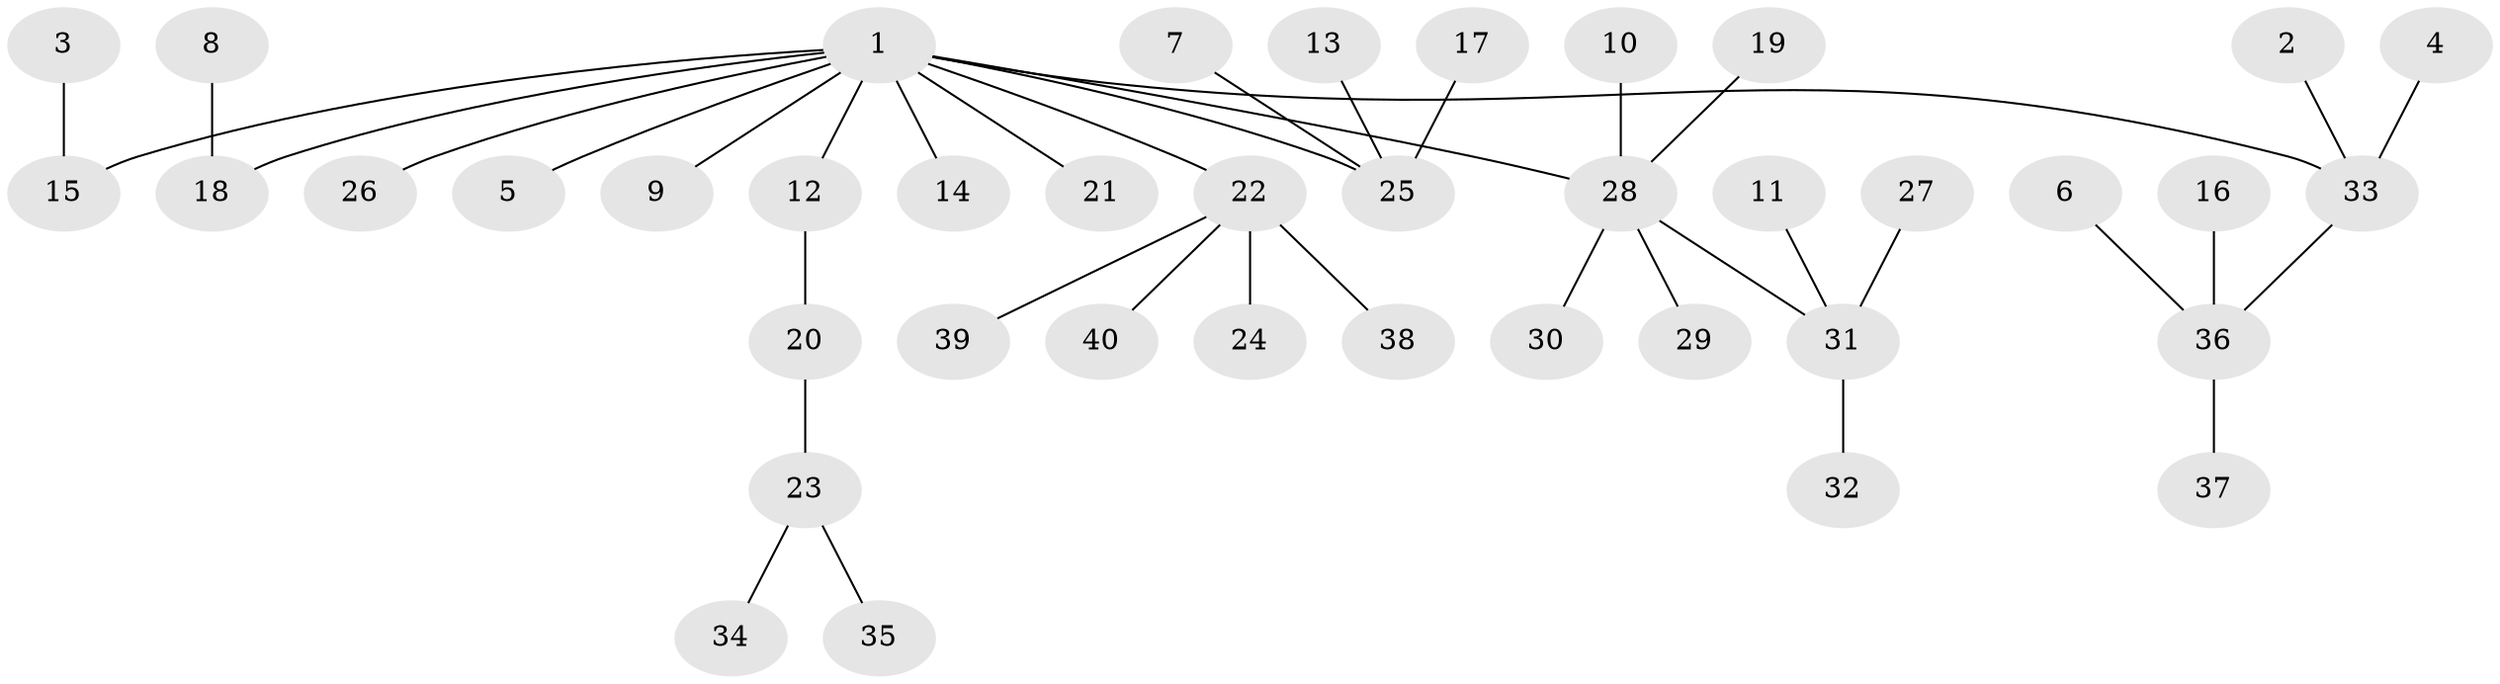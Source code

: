 // original degree distribution, {8: 0.012658227848101266, 3: 0.0759493670886076, 5: 0.06329113924050633, 4: 0.02531645569620253, 7: 0.012658227848101266, 2: 0.20253164556962025, 6: 0.02531645569620253, 1: 0.5822784810126582}
// Generated by graph-tools (version 1.1) at 2025/26/03/09/25 03:26:30]
// undirected, 40 vertices, 39 edges
graph export_dot {
graph [start="1"]
  node [color=gray90,style=filled];
  1;
  2;
  3;
  4;
  5;
  6;
  7;
  8;
  9;
  10;
  11;
  12;
  13;
  14;
  15;
  16;
  17;
  18;
  19;
  20;
  21;
  22;
  23;
  24;
  25;
  26;
  27;
  28;
  29;
  30;
  31;
  32;
  33;
  34;
  35;
  36;
  37;
  38;
  39;
  40;
  1 -- 5 [weight=1.0];
  1 -- 9 [weight=1.0];
  1 -- 12 [weight=1.0];
  1 -- 14 [weight=1.0];
  1 -- 15 [weight=1.0];
  1 -- 18 [weight=1.0];
  1 -- 21 [weight=1.0];
  1 -- 22 [weight=1.0];
  1 -- 25 [weight=1.0];
  1 -- 26 [weight=1.0];
  1 -- 28 [weight=1.0];
  1 -- 33 [weight=1.0];
  2 -- 33 [weight=1.0];
  3 -- 15 [weight=1.0];
  4 -- 33 [weight=1.0];
  6 -- 36 [weight=1.0];
  7 -- 25 [weight=1.0];
  8 -- 18 [weight=1.0];
  10 -- 28 [weight=1.0];
  11 -- 31 [weight=1.0];
  12 -- 20 [weight=1.0];
  13 -- 25 [weight=1.0];
  16 -- 36 [weight=1.0];
  17 -- 25 [weight=1.0];
  19 -- 28 [weight=1.0];
  20 -- 23 [weight=1.0];
  22 -- 24 [weight=1.0];
  22 -- 38 [weight=1.0];
  22 -- 39 [weight=1.0];
  22 -- 40 [weight=1.0];
  23 -- 34 [weight=1.0];
  23 -- 35 [weight=1.0];
  27 -- 31 [weight=1.0];
  28 -- 29 [weight=1.0];
  28 -- 30 [weight=1.0];
  28 -- 31 [weight=1.0];
  31 -- 32 [weight=1.0];
  33 -- 36 [weight=1.0];
  36 -- 37 [weight=1.0];
}
